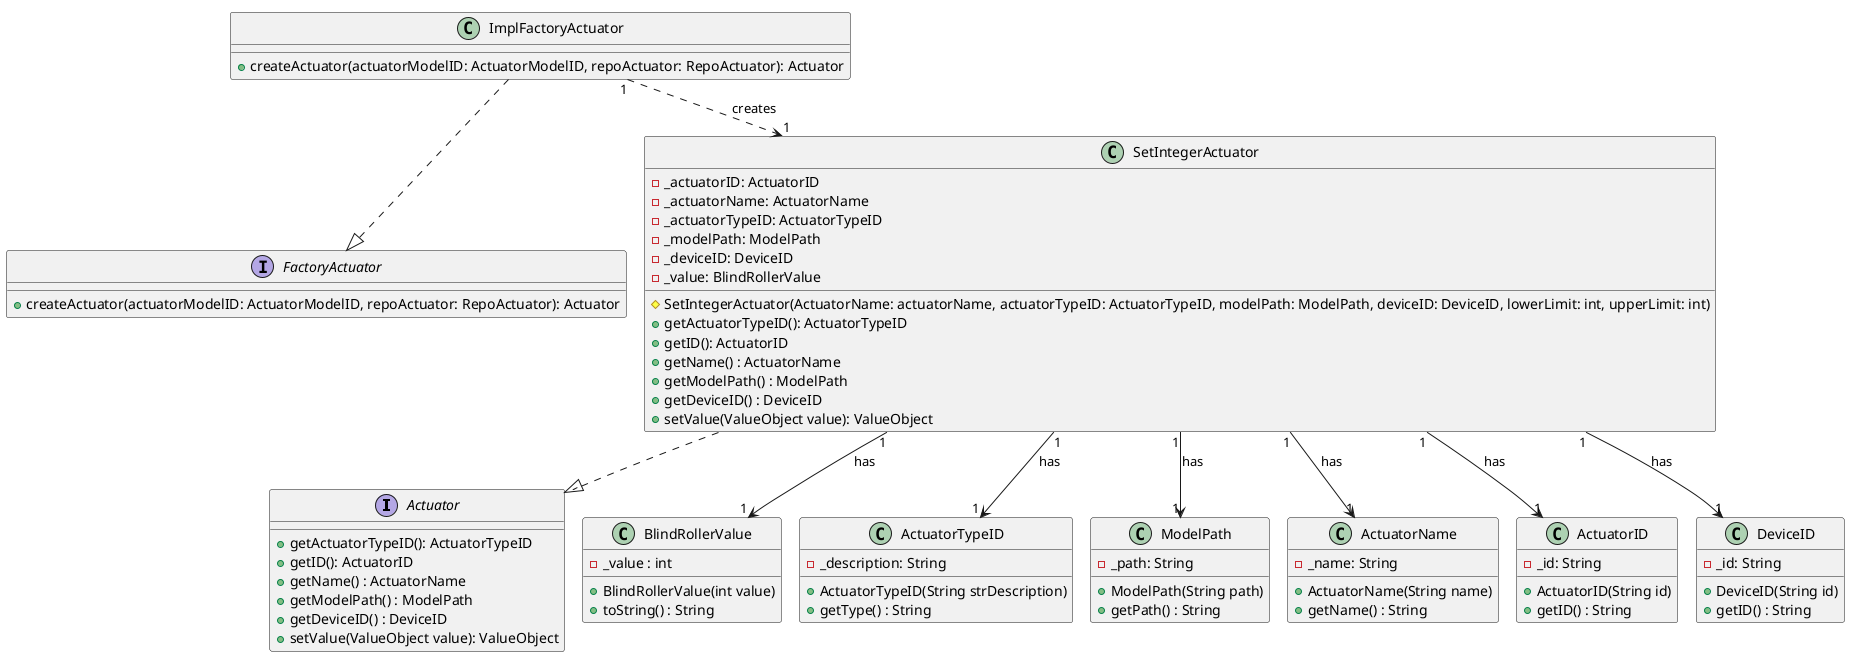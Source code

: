 @startuml
!pragma layout smetana

    interface Actuator {
        + getActuatorTypeID(): ActuatorTypeID
                + getID(): ActuatorID
                + getName() : ActuatorName
                + getModelPath() : ModelPath
                + getDeviceID() : DeviceID
                + setValue(ValueObject value): ValueObject
    }
    interface FactoryActuator {
        + createActuator(actuatorModelID: ActuatorModelID, repoActuator: RepoActuator): Actuator
    }
    class ImplFactoryActuator {
        + createActuator(actuatorModelID: ActuatorModelID, repoActuator: RepoActuator): Actuator
    }

    class SetIntegerActuator {
        - _actuatorID: ActuatorID
        - _actuatorName: ActuatorName
        - _actuatorTypeID: ActuatorTypeID
        - _modelPath: ModelPath
        - _deviceID: DeviceID
        - _value: BlindRollerValue
        # SetIntegerActuator(ActuatorName: actuatorName, actuatorTypeID: ActuatorTypeID, modelPath: ModelPath, deviceID: DeviceID, lowerLimit: int, upperLimit: int)
        + getActuatorTypeID(): ActuatorTypeID
        + getID(): ActuatorID
        + getName() : ActuatorName
        + getModelPath() : ModelPath
        + getDeviceID() : DeviceID
        + setValue(ValueObject value): ValueObject
    }

  class BlindRollerValue {
    - _value : int
    + BlindRollerValue(int value)
    + toString() : String
  }

    class ActuatorTypeID {
        - _description: String
        + ActuatorTypeID(String strDescription)
        + getType() : String
    }

    class ModelPath {
        - _path: String
        + ModelPath(String path)
        + getPath() : String
    }

    class ActuatorName {
        - _name: String
        + ActuatorName(String name)
        + getName() : String
    }


    class ActuatorID {
        - _id: String
        + ActuatorID(String id)
        + getID() : String
    }

    class DeviceID {
        - _id: String
        + DeviceID(String id)
        + getID() : String
    }


ImplFactoryActuator ..|> FactoryActuator
ImplFactoryActuator "1" ..> "1" SetIntegerActuator : creates

SetIntegerActuator ..|> Actuator
SetIntegerActuator "1" --> "1" BlindRollerValue : has
SetIntegerActuator "1" -->  "1" ActuatorTypeID : has
SetIntegerActuator "1" -->  "1" ModelPath : has
SetIntegerActuator "1" -->  "1" ActuatorName : has
SetIntegerActuator "1" -->  "1" ActuatorID : has
SetIntegerActuator "1" -->  "1" DeviceID : has





@enduml
